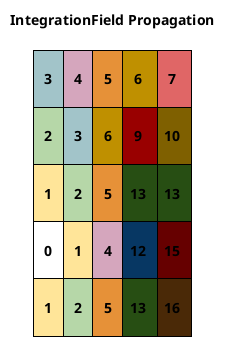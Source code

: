 @startuml int_field_prop_hill

title
IntegrationField Propagation

|<#a2c4c9>\n   3   \n|<#d5a6bd>\n   4   \n|<#e69138>\n   5   \n|<#bf9000>\n   6   \n|<#e06666>\n   7   \n|
|<#b6d7a8>\n   2   \n|<#a2c4c9>\n   3   \n|<#bf9000>\n   6   \n|<#990000>\n   9   \n|<#7f6000>\n  10   \n|
|<#ffe599>\n   1   \n|<#b6d7a8>\n   2   \n|<#e69138>\n   5   \n|<#274e13>\n  13   \n|<#274e13>\n  13   \n|
|\n   0   \n|<#ffe599>\n   1   \n|<#d5a6bd>\n   4   \n|<#073763>\n  12   \n|<#660000>\n  15   \n|
|<#ffe599>\n   1   \n|<#b6d7a8>\n   2   \n|<#e69138>\n   5   \n|<#274e13>\n  13   \n|<#4a2907>\n  16   \n|
end title
@enduml
